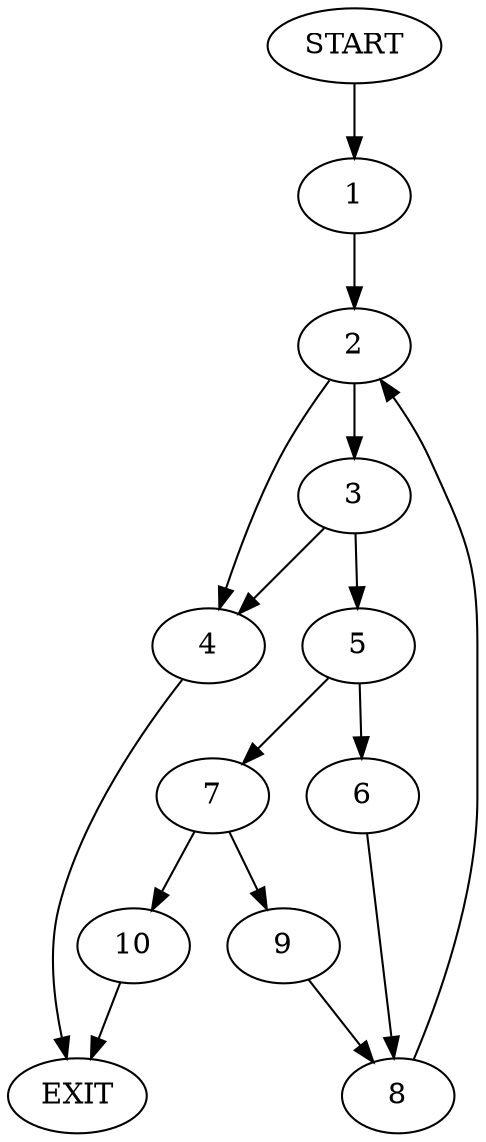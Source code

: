 digraph {
0 [label="START"]
11 [label="EXIT"]
0 -> 1
1 -> 2
2 -> 3
2 -> 4
3 -> 5
3 -> 4
4 -> 11
5 -> 6
5 -> 7
6 -> 8
7 -> 9
7 -> 10
8 -> 2
9 -> 8
10 -> 11
}
